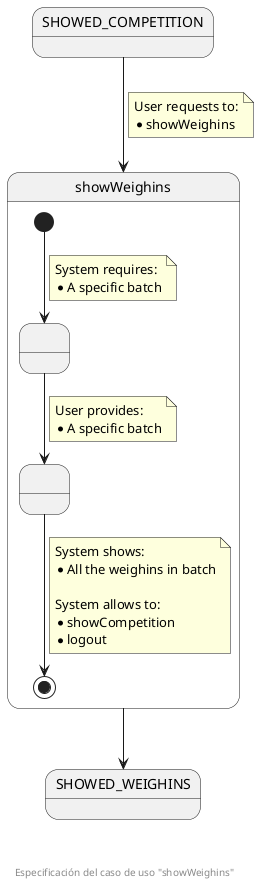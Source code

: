 @startuml
state SHOWED_COMPETITION
state showWeighins {
  state " " as pendingBatch
  state " " as providedBatch
  [*] --> pendingBatch
  note on link
    System requires:
    * A specific batch
  end note
  pendingBatch --> providedBatch
  note on link
    User provides:
    * A specific batch
  end note
  providedBatch --> [*]
  note on link
    System shows:
    * All the weighins in batch
    
    System allows to:
    * showCompetition
    * logout
  end note
}
state SHOWED_WEIGHINS

SHOWED_COMPETITION --> showWeighins
note on link
  User requests to:
  * showWeighins
end note

showWeighins --> SHOWED_WEIGHINS

footer \n\n\n Especificación del caso de uso "showWeighins"
@enduml
